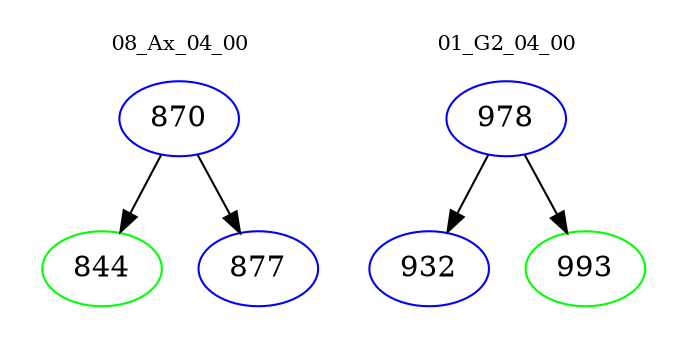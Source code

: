 digraph{
subgraph cluster_0 {
color = white
label = "08_Ax_04_00";
fontsize=10;
T0_870 [label="870", color="blue"]
T0_870 -> T0_844 [color="black"]
T0_844 [label="844", color="green"]
T0_870 -> T0_877 [color="black"]
T0_877 [label="877", color="blue"]
}
subgraph cluster_1 {
color = white
label = "01_G2_04_00";
fontsize=10;
T1_978 [label="978", color="blue"]
T1_978 -> T1_932 [color="black"]
T1_932 [label="932", color="blue"]
T1_978 -> T1_993 [color="black"]
T1_993 [label="993", color="green"]
}
}
